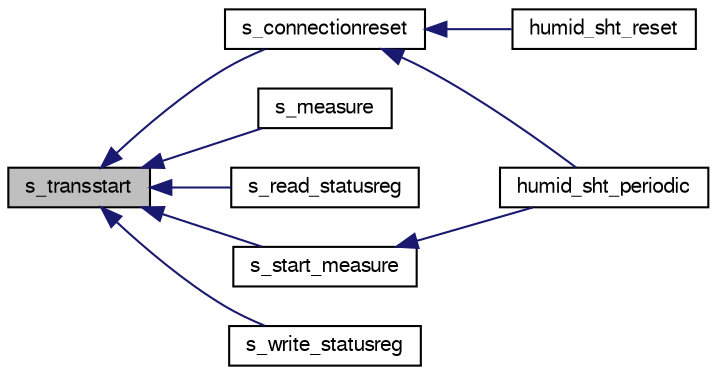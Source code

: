 digraph "s_transstart"
{
  edge [fontname="FreeSans",fontsize="10",labelfontname="FreeSans",labelfontsize="10"];
  node [fontname="FreeSans",fontsize="10",shape=record];
  rankdir="LR";
  Node1 [label="s_transstart",height=0.2,width=0.4,color="black", fillcolor="grey75", style="filled", fontcolor="black"];
  Node1 -> Node2 [dir="back",color="midnightblue",fontsize="10",style="solid",fontname="FreeSans"];
  Node2 [label="s_connectionreset",height=0.2,width=0.4,color="black", fillcolor="white", style="filled",URL="$humid__sht_8c.html#a2911676bb77e03a71fbbd714d03d10c8"];
  Node2 -> Node3 [dir="back",color="midnightblue",fontsize="10",style="solid",fontname="FreeSans"];
  Node3 [label="humid_sht_periodic",height=0.2,width=0.4,color="black", fillcolor="white", style="filled",URL="$humid__sht_8h.html#ad715aaca3766d169ac2ea69bd0ead2d7"];
  Node2 -> Node4 [dir="back",color="midnightblue",fontsize="10",style="solid",fontname="FreeSans"];
  Node4 [label="humid_sht_reset",height=0.2,width=0.4,color="black", fillcolor="white", style="filled",URL="$humid__sht_8c.html#ae0feab9236f310949fc0983bab5a0cce"];
  Node1 -> Node5 [dir="back",color="midnightblue",fontsize="10",style="solid",fontname="FreeSans"];
  Node5 [label="s_measure",height=0.2,width=0.4,color="black", fillcolor="white", style="filled",URL="$humid__sht_8c.html#a0f5c282289678921be787215d98cb3aa"];
  Node1 -> Node6 [dir="back",color="midnightblue",fontsize="10",style="solid",fontname="FreeSans"];
  Node6 [label="s_read_statusreg",height=0.2,width=0.4,color="black", fillcolor="white", style="filled",URL="$humid__sht_8c.html#a57aae5c3f490c30fbdd5f7970e928a45"];
  Node1 -> Node7 [dir="back",color="midnightblue",fontsize="10",style="solid",fontname="FreeSans"];
  Node7 [label="s_start_measure",height=0.2,width=0.4,color="black", fillcolor="white", style="filled",URL="$humid__sht_8c.html#a3686df6b67e42437c8a8e221f2e9630f"];
  Node7 -> Node3 [dir="back",color="midnightblue",fontsize="10",style="solid",fontname="FreeSans"];
  Node1 -> Node8 [dir="back",color="midnightblue",fontsize="10",style="solid",fontname="FreeSans"];
  Node8 [label="s_write_statusreg",height=0.2,width=0.4,color="black", fillcolor="white", style="filled",URL="$humid__sht_8c.html#ad70aa5e85ee5cc737acec83166f3ef10"];
}
